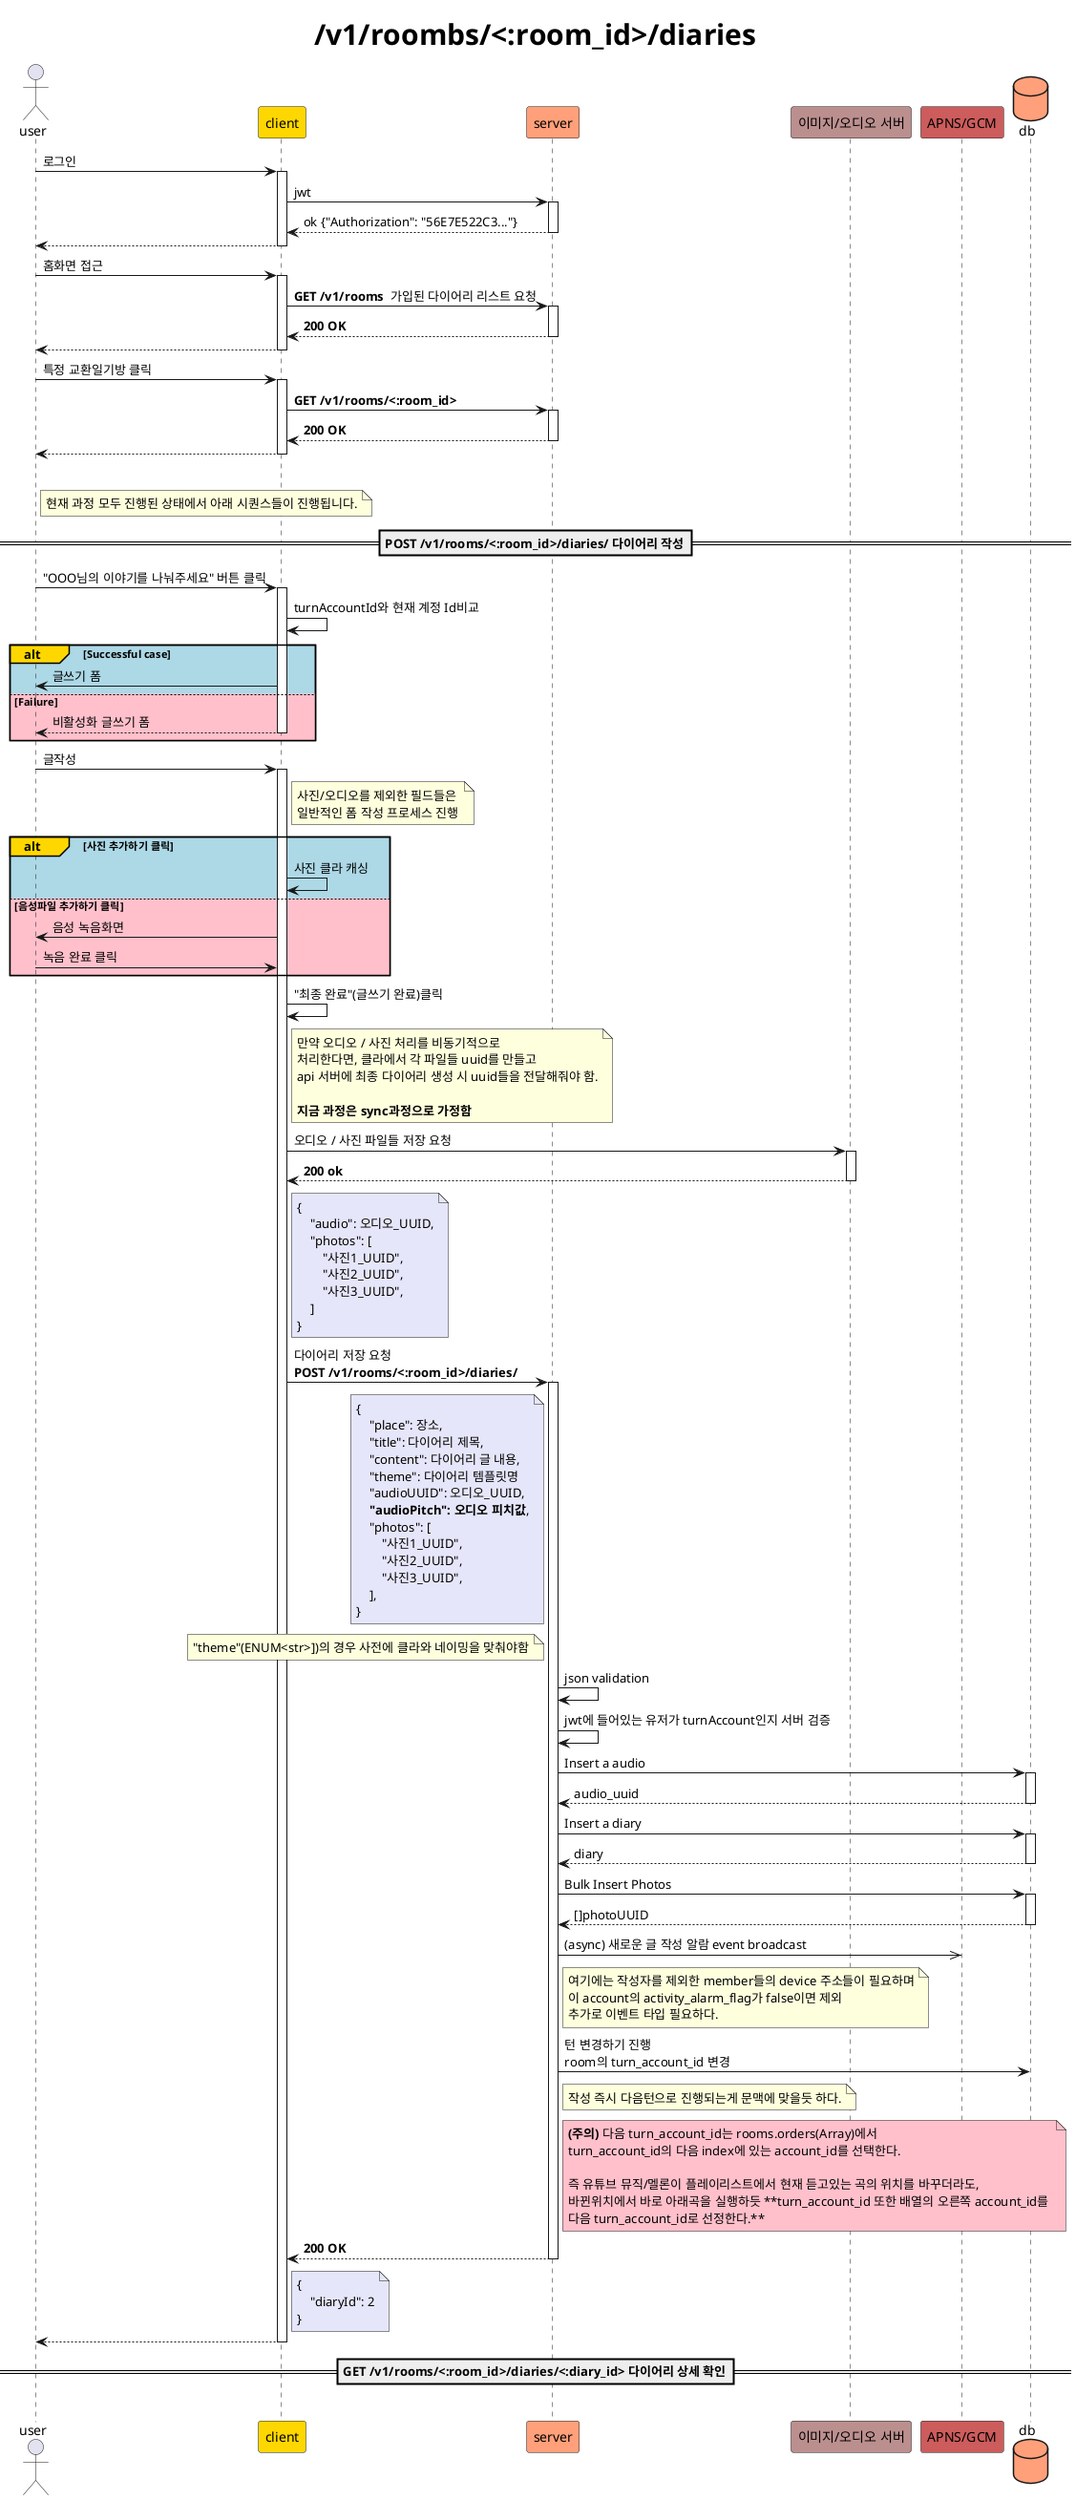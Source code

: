 @startuml

' client
Actor user
Participant client #Gold

' api
Participant "server" as api #LightSalmon
Participant "이미지/오디오 서버" as static #RosyBrown
Participant "APNS/GCM" as tms #IndianRed
database "db" as db #LightSalmon

' title
title <font size=30>/v1/roombs/<:room_id>/diaries</font>

' prerequisites
user -> client++ : 로그인
client -> api++ : jwt
return ok {"Authorization": "56E7E522C3..."}
return
user -> client++ : 홈화면 접근
client -> api++ : **GET /v1/rooms**  가입된 다이어리 리스트 요청
return **200 OK**
return 
user -> client++ : 특정 교환일기방 클릭
client -> api++ : **GET /v1/rooms/<:room_id>**
return **200 OK**
return
|||

note right of user
현재 과정 모두 진행된 상태에서 아래 시퀀스들이 진행됩니다.
endnote

== POST /v1/rooms/<:room_id>/diaries/ 다이어리 작성==
' 1. 클라 현재 턴 유저 여부 확인 (클라에서 turnAccountId)
' 2. 서버 동일 로직
user -> client++ : "OOO님의 이야기를 나눠주세요" 버튼 클릭
client -> client: turnAccountId와 현재 계정 Id비교
alt#Gold #LightBlue Successful case
    client -> user: 글쓰기 폼 
else #Pink Failure
    return 비활성화 글쓰기 폼
end
user -> client++: 글작성
note right of client
사진/오디오를 제외한 필드들은 
일반적인 폼 작성 프로세스 진행
endnote
alt#Gold #LightBlue 사진 추가하기 클릭
    client -> client: 사진 클라 캐싱
else #Pink 음성파일 추가하기 클릭
    client -> user: 음성 녹음화면
    user -> client: 녹음 완료 클릭
end
client -> client: "최종 완료"(글쓰기 완료)클릭
note right of client
만약 오디오 / 사진 처리를 비동기적으로
처리한다면, 클라에서 각 파일들 uuid를 만들고
api 서버에 최종 다이어리 생성 시 uuid들을 전달해줘야 함.

**지금 과정은 sync과정으로 가정함**
endnote
client -> static++: 오디오 / 사진 파일들 저장 요청
return **200 ok**
note right of client #Lavender
{
    "audio": 오디오_UUID,
    "photos": [
        "사진1_UUID",
        "사진2_UUID",
        "사진3_UUID",
    ]
}
endnote
client -> api++:  다이어리 저장 요청\
\n**POST /v1/rooms/<:room_id>/diaries/**

note left of api #Lavender
{
    "place": 장소,
    "title": 다이어리 제목,
    "content": 다이어리 글 내용,
    "theme": 다이어리 템플릿명
    "audioUUID": 오디오_UUID,
    **"audioPitch": 오디오 피치값**,
    "photos": [
        "사진1_UUID",
        "사진2_UUID",
        "사진3_UUID",
    ],
}
endnote
note left of api
"theme"(ENUM<str>])의 경우 사전에 클라와 네이밍을 맞춰야함
endnote
api -> api: json validation
api -> api: jwt에 들어있는 유저가 turnAccount인지 서버 검증
api -> db++: Insert a audio
return audio_uuid
api -> db++: Insert a diary
return diary
api -> db++: Bulk Insert Photos
return []photoUUID
api ->> tms: (async) 새로운 글 작성 알람 event broadcast
note right of api
여기에는 작성자를 제외한 member들의 device 주소들이 필요하며
이 account의 activity_alarm_flag가 false이면 제외
추가로 이벤트 타입 필요하다.
endnote
api -> db: 턴 변경하기 진행\
\nroom의 turn_account_id 변경

note right of api
작성 즉시 다음턴으로 진행되는게 문맥에 맞을듯 하다.
endnote
note right of api #Pink
**(주의)** 다음 turn_account_id는 rooms.orders(Array)에서
turn_account_id의 다음 index에 있는 account_id를 선택한다.

즉 유튜브 뮤직/멜론이 플레이리스트에서 현재 듣고있는 곡의 위치를 바꾸더라도,
바뀐위치에서 바로 아래곡을 실행하듯 **turn_account_id 또한 배열의 오른쪽 account_id를 
다음 turn_account_id로 선정한다.**
endnote

return **200 OK**
note right of client #Lavender
{
    "diaryId": 2
}
endnote
return
== GET /v1/rooms/<:room_id>/diaries/<:diary_id> 다이어리 상세 확인==

||20||
@enduml